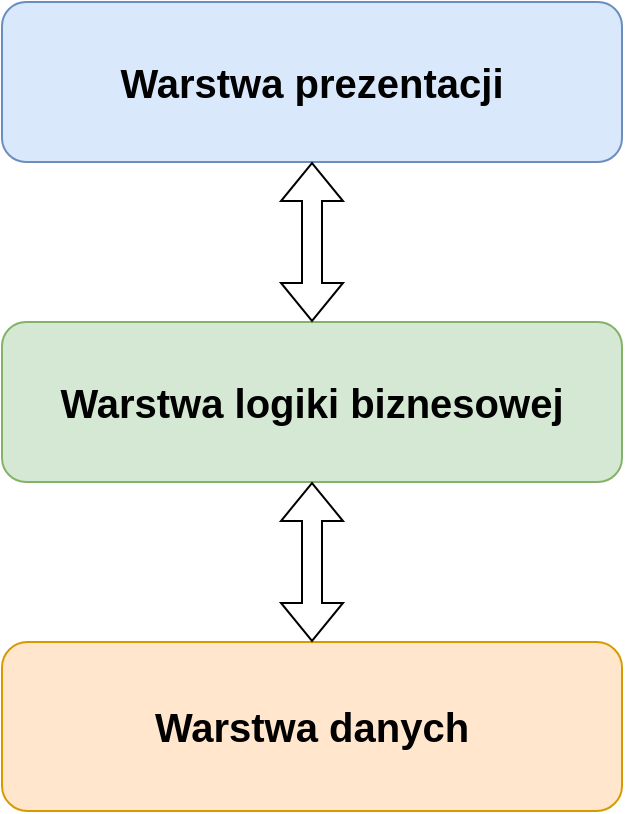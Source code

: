 <mxfile version="15.7.3" type="device"><diagram id="kjZFwVn7BNaX49bI-mGJ" name="Strona-1"><mxGraphModel dx="1102" dy="865" grid="1" gridSize="10" guides="1" tooltips="1" connect="1" arrows="1" fold="1" page="1" pageScale="1" pageWidth="827" pageHeight="1169" math="0" shadow="0"><root><mxCell id="0"/><mxCell id="1" parent="0"/><mxCell id="ZVM6Ox2jqZ4YWnHphfg8-5" value="Warstwa prezentacji" style="rounded=1;whiteSpace=wrap;html=1;fillColor=#dae8fc;strokeColor=#6c8ebf;fontSize=20;fontStyle=1" vertex="1" parent="1"><mxGeometry x="320" y="200" width="310" height="80" as="geometry"/></mxCell><mxCell id="ZVM6Ox2jqZ4YWnHphfg8-6" value="Warstwa logiki biznesowej" style="rounded=1;whiteSpace=wrap;html=1;fillColor=#d5e8d4;strokeColor=#82b366;fontSize=20;fontStyle=1" vertex="1" parent="1"><mxGeometry x="320" y="360" width="310" height="80" as="geometry"/></mxCell><mxCell id="ZVM6Ox2jqZ4YWnHphfg8-7" value="Warstwa danych" style="rounded=1;whiteSpace=wrap;html=1;fillColor=#ffe6cc;strokeColor=#d79b00;fontSize=20;fontStyle=1" vertex="1" parent="1"><mxGeometry x="320" y="520" width="310" height="84.5" as="geometry"/></mxCell><mxCell id="ZVM6Ox2jqZ4YWnHphfg8-9" value="" style="shape=flexArrow;endArrow=classic;startArrow=classic;html=1;rounded=0;entryX=0.5;entryY=1;entryDx=0;entryDy=0;exitX=0.5;exitY=0;exitDx=0;exitDy=0;fontSize=20;fontStyle=1" edge="1" parent="1" source="ZVM6Ox2jqZ4YWnHphfg8-6" target="ZVM6Ox2jqZ4YWnHphfg8-5"><mxGeometry width="100" height="100" relative="1" as="geometry"><mxPoint x="500" y="510" as="sourcePoint"/><mxPoint x="600" y="410" as="targetPoint"/></mxGeometry></mxCell><mxCell id="ZVM6Ox2jqZ4YWnHphfg8-10" value="" style="shape=flexArrow;endArrow=classic;startArrow=classic;html=1;rounded=0;exitX=0.5;exitY=0;exitDx=0;exitDy=0;entryX=0.5;entryY=1;entryDx=0;entryDy=0;fontSize=20;fontStyle=1" edge="1" parent="1" source="ZVM6Ox2jqZ4YWnHphfg8-7" target="ZVM6Ox2jqZ4YWnHphfg8-6"><mxGeometry width="100" height="100" relative="1" as="geometry"><mxPoint x="500" y="510" as="sourcePoint"/><mxPoint x="600" y="410" as="targetPoint"/></mxGeometry></mxCell></root></mxGraphModel></diagram></mxfile>